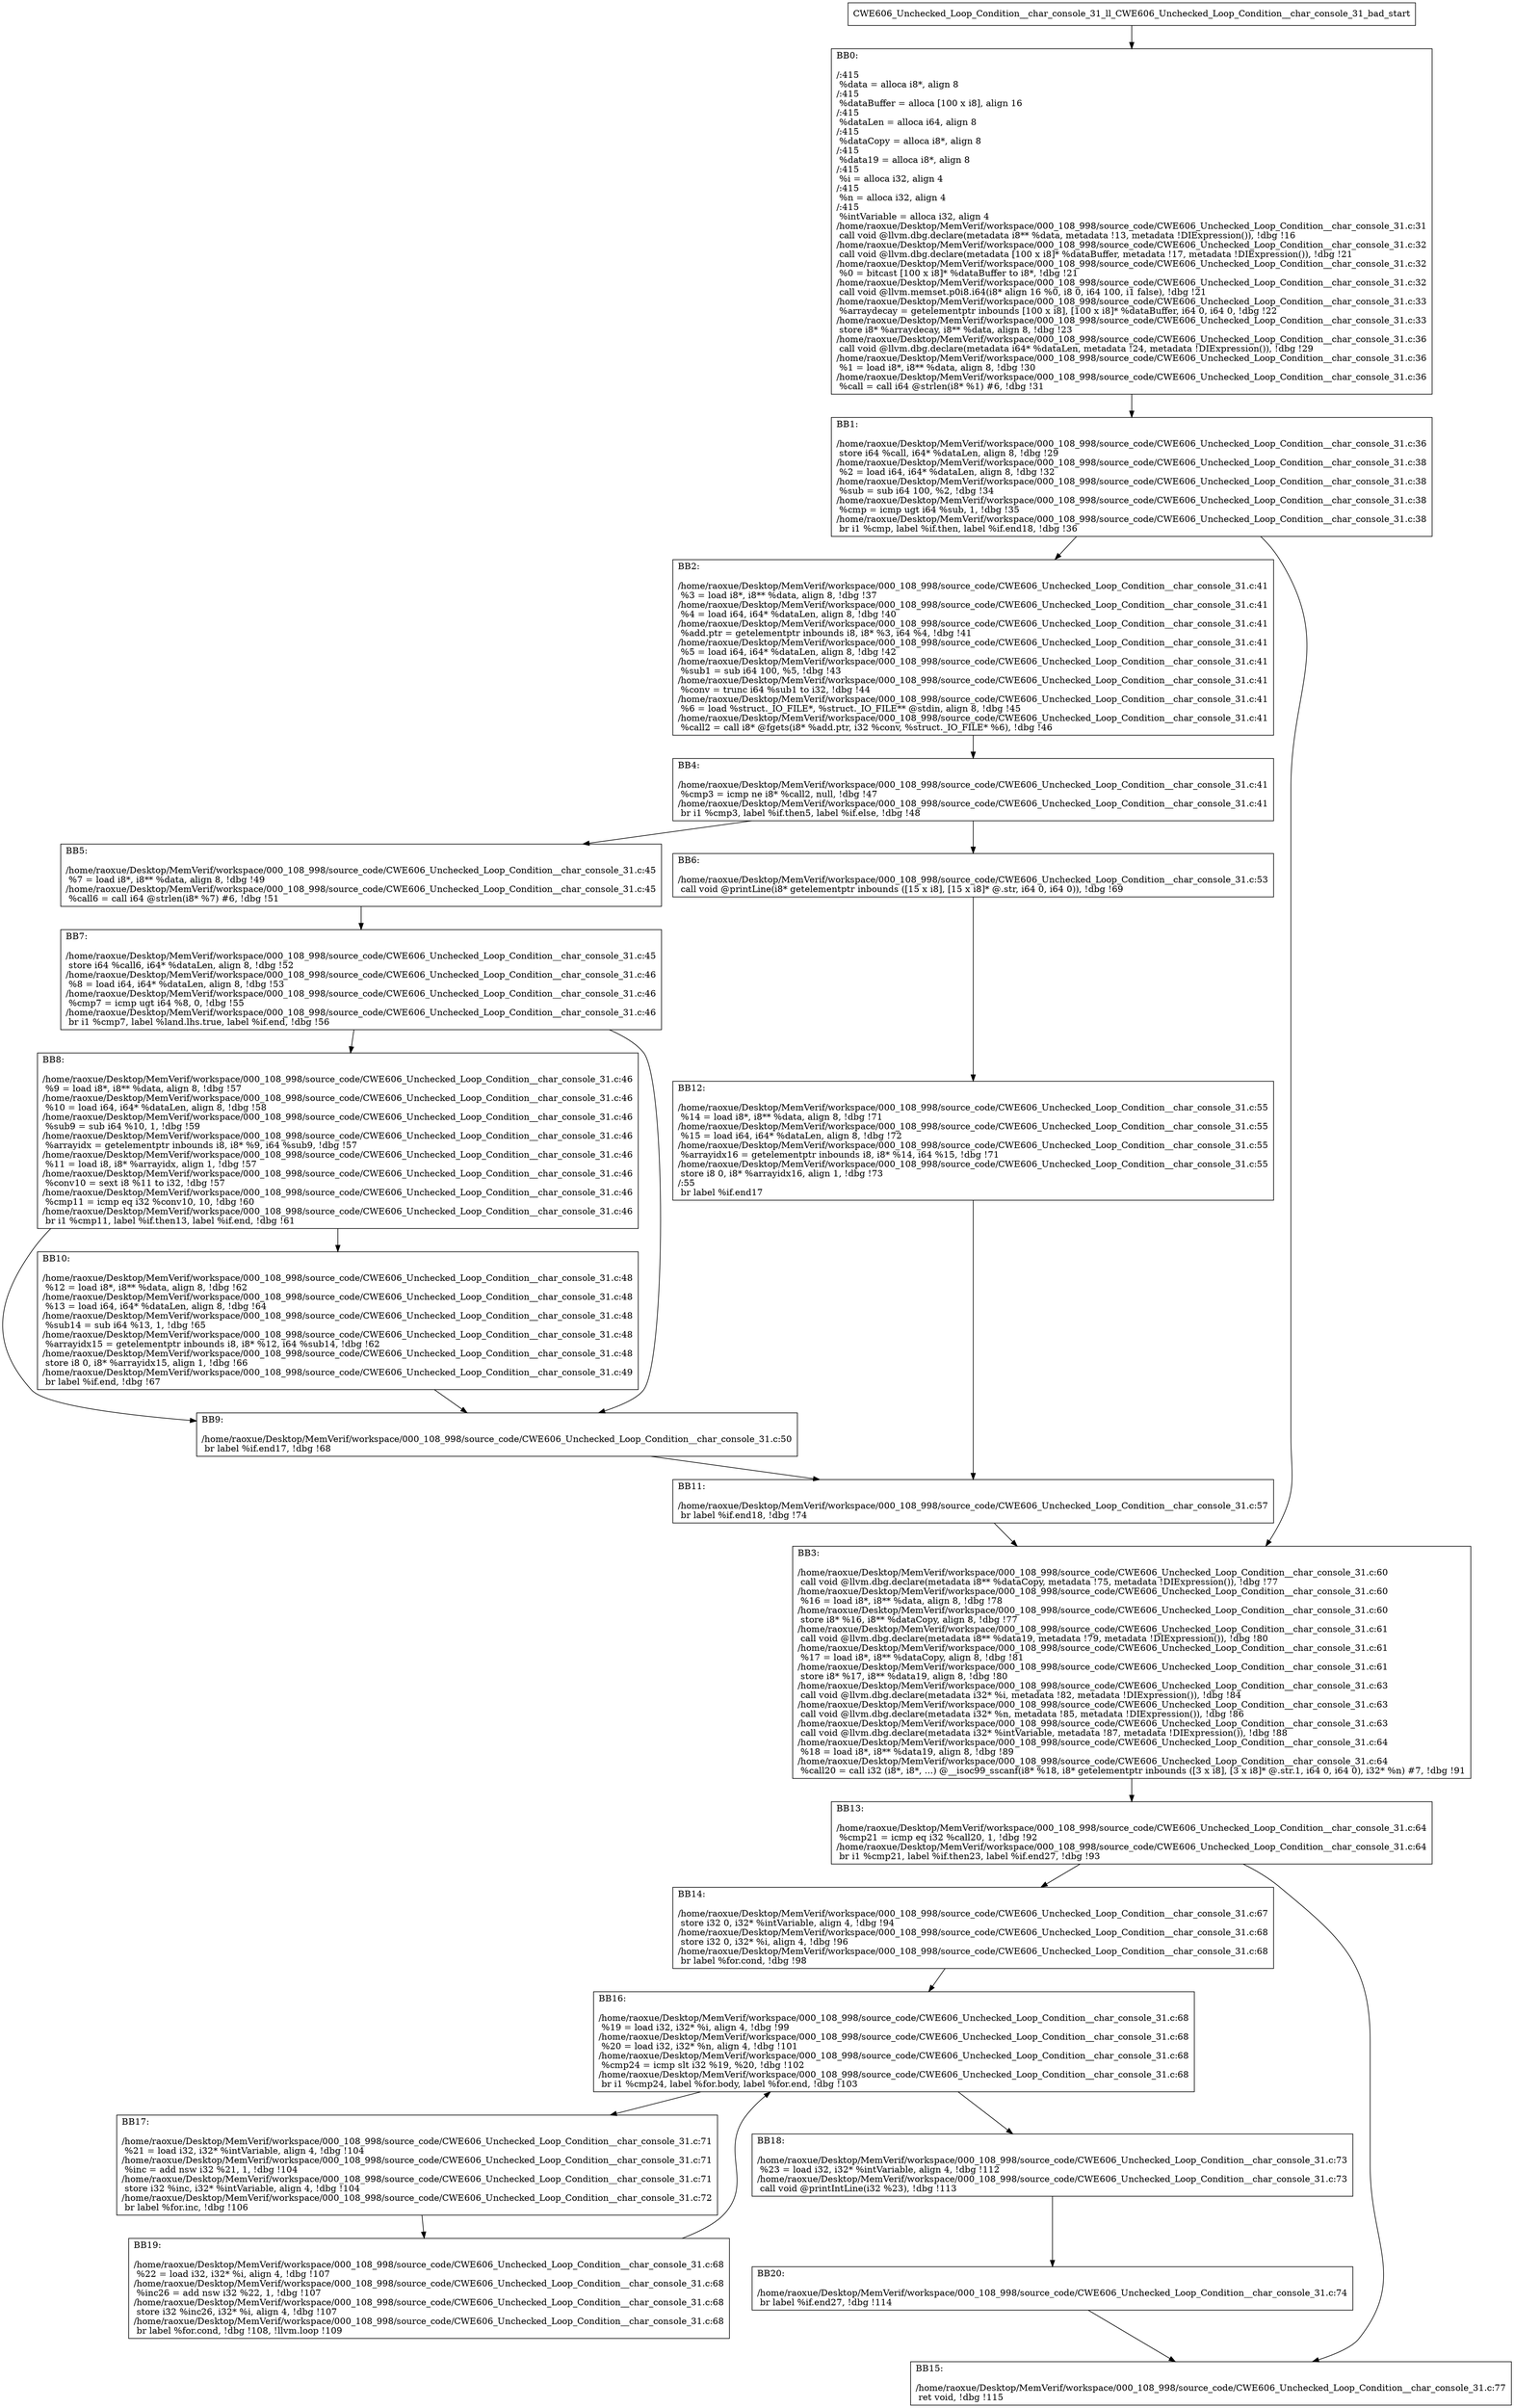 digraph "CFG for'CWE606_Unchecked_Loop_Condition__char_console_31_ll_CWE606_Unchecked_Loop_Condition__char_console_31_bad' function" {
	BBCWE606_Unchecked_Loop_Condition__char_console_31_ll_CWE606_Unchecked_Loop_Condition__char_console_31_bad_start[shape=record,label="{CWE606_Unchecked_Loop_Condition__char_console_31_ll_CWE606_Unchecked_Loop_Condition__char_console_31_bad_start}"];
	BBCWE606_Unchecked_Loop_Condition__char_console_31_ll_CWE606_Unchecked_Loop_Condition__char_console_31_bad_start-> CWE606_Unchecked_Loop_Condition__char_console_31_ll_CWE606_Unchecked_Loop_Condition__char_console_31_badBB0;
	CWE606_Unchecked_Loop_Condition__char_console_31_ll_CWE606_Unchecked_Loop_Condition__char_console_31_badBB0 [shape=record, label="{BB0:\l\l/:415\l
  %data = alloca i8*, align 8\l
/:415\l
  %dataBuffer = alloca [100 x i8], align 16\l
/:415\l
  %dataLen = alloca i64, align 8\l
/:415\l
  %dataCopy = alloca i8*, align 8\l
/:415\l
  %data19 = alloca i8*, align 8\l
/:415\l
  %i = alloca i32, align 4\l
/:415\l
  %n = alloca i32, align 4\l
/:415\l
  %intVariable = alloca i32, align 4\l
/home/raoxue/Desktop/MemVerif/workspace/000_108_998/source_code/CWE606_Unchecked_Loop_Condition__char_console_31.c:31\l
  call void @llvm.dbg.declare(metadata i8** %data, metadata !13, metadata !DIExpression()), !dbg !16\l
/home/raoxue/Desktop/MemVerif/workspace/000_108_998/source_code/CWE606_Unchecked_Loop_Condition__char_console_31.c:32\l
  call void @llvm.dbg.declare(metadata [100 x i8]* %dataBuffer, metadata !17, metadata !DIExpression()), !dbg !21\l
/home/raoxue/Desktop/MemVerif/workspace/000_108_998/source_code/CWE606_Unchecked_Loop_Condition__char_console_31.c:32\l
  %0 = bitcast [100 x i8]* %dataBuffer to i8*, !dbg !21\l
/home/raoxue/Desktop/MemVerif/workspace/000_108_998/source_code/CWE606_Unchecked_Loop_Condition__char_console_31.c:32\l
  call void @llvm.memset.p0i8.i64(i8* align 16 %0, i8 0, i64 100, i1 false), !dbg !21\l
/home/raoxue/Desktop/MemVerif/workspace/000_108_998/source_code/CWE606_Unchecked_Loop_Condition__char_console_31.c:33\l
  %arraydecay = getelementptr inbounds [100 x i8], [100 x i8]* %dataBuffer, i64 0, i64 0, !dbg !22\l
/home/raoxue/Desktop/MemVerif/workspace/000_108_998/source_code/CWE606_Unchecked_Loop_Condition__char_console_31.c:33\l
  store i8* %arraydecay, i8** %data, align 8, !dbg !23\l
/home/raoxue/Desktop/MemVerif/workspace/000_108_998/source_code/CWE606_Unchecked_Loop_Condition__char_console_31.c:36\l
  call void @llvm.dbg.declare(metadata i64* %dataLen, metadata !24, metadata !DIExpression()), !dbg !29\l
/home/raoxue/Desktop/MemVerif/workspace/000_108_998/source_code/CWE606_Unchecked_Loop_Condition__char_console_31.c:36\l
  %1 = load i8*, i8** %data, align 8, !dbg !30\l
/home/raoxue/Desktop/MemVerif/workspace/000_108_998/source_code/CWE606_Unchecked_Loop_Condition__char_console_31.c:36\l
  %call = call i64 @strlen(i8* %1) #6, !dbg !31\l
}"];
	CWE606_Unchecked_Loop_Condition__char_console_31_ll_CWE606_Unchecked_Loop_Condition__char_console_31_badBB0-> CWE606_Unchecked_Loop_Condition__char_console_31_ll_CWE606_Unchecked_Loop_Condition__char_console_31_badBB1;
	CWE606_Unchecked_Loop_Condition__char_console_31_ll_CWE606_Unchecked_Loop_Condition__char_console_31_badBB1 [shape=record, label="{BB1:\l\l/home/raoxue/Desktop/MemVerif/workspace/000_108_998/source_code/CWE606_Unchecked_Loop_Condition__char_console_31.c:36\l
  store i64 %call, i64* %dataLen, align 8, !dbg !29\l
/home/raoxue/Desktop/MemVerif/workspace/000_108_998/source_code/CWE606_Unchecked_Loop_Condition__char_console_31.c:38\l
  %2 = load i64, i64* %dataLen, align 8, !dbg !32\l
/home/raoxue/Desktop/MemVerif/workspace/000_108_998/source_code/CWE606_Unchecked_Loop_Condition__char_console_31.c:38\l
  %sub = sub i64 100, %2, !dbg !34\l
/home/raoxue/Desktop/MemVerif/workspace/000_108_998/source_code/CWE606_Unchecked_Loop_Condition__char_console_31.c:38\l
  %cmp = icmp ugt i64 %sub, 1, !dbg !35\l
/home/raoxue/Desktop/MemVerif/workspace/000_108_998/source_code/CWE606_Unchecked_Loop_Condition__char_console_31.c:38\l
  br i1 %cmp, label %if.then, label %if.end18, !dbg !36\l
}"];
	CWE606_Unchecked_Loop_Condition__char_console_31_ll_CWE606_Unchecked_Loop_Condition__char_console_31_badBB1-> CWE606_Unchecked_Loop_Condition__char_console_31_ll_CWE606_Unchecked_Loop_Condition__char_console_31_badBB2;
	CWE606_Unchecked_Loop_Condition__char_console_31_ll_CWE606_Unchecked_Loop_Condition__char_console_31_badBB1-> CWE606_Unchecked_Loop_Condition__char_console_31_ll_CWE606_Unchecked_Loop_Condition__char_console_31_badBB3;
	CWE606_Unchecked_Loop_Condition__char_console_31_ll_CWE606_Unchecked_Loop_Condition__char_console_31_badBB2 [shape=record, label="{BB2:\l\l/home/raoxue/Desktop/MemVerif/workspace/000_108_998/source_code/CWE606_Unchecked_Loop_Condition__char_console_31.c:41\l
  %3 = load i8*, i8** %data, align 8, !dbg !37\l
/home/raoxue/Desktop/MemVerif/workspace/000_108_998/source_code/CWE606_Unchecked_Loop_Condition__char_console_31.c:41\l
  %4 = load i64, i64* %dataLen, align 8, !dbg !40\l
/home/raoxue/Desktop/MemVerif/workspace/000_108_998/source_code/CWE606_Unchecked_Loop_Condition__char_console_31.c:41\l
  %add.ptr = getelementptr inbounds i8, i8* %3, i64 %4, !dbg !41\l
/home/raoxue/Desktop/MemVerif/workspace/000_108_998/source_code/CWE606_Unchecked_Loop_Condition__char_console_31.c:41\l
  %5 = load i64, i64* %dataLen, align 8, !dbg !42\l
/home/raoxue/Desktop/MemVerif/workspace/000_108_998/source_code/CWE606_Unchecked_Loop_Condition__char_console_31.c:41\l
  %sub1 = sub i64 100, %5, !dbg !43\l
/home/raoxue/Desktop/MemVerif/workspace/000_108_998/source_code/CWE606_Unchecked_Loop_Condition__char_console_31.c:41\l
  %conv = trunc i64 %sub1 to i32, !dbg !44\l
/home/raoxue/Desktop/MemVerif/workspace/000_108_998/source_code/CWE606_Unchecked_Loop_Condition__char_console_31.c:41\l
  %6 = load %struct._IO_FILE*, %struct._IO_FILE** @stdin, align 8, !dbg !45\l
/home/raoxue/Desktop/MemVerif/workspace/000_108_998/source_code/CWE606_Unchecked_Loop_Condition__char_console_31.c:41\l
  %call2 = call i8* @fgets(i8* %add.ptr, i32 %conv, %struct._IO_FILE* %6), !dbg !46\l
}"];
	CWE606_Unchecked_Loop_Condition__char_console_31_ll_CWE606_Unchecked_Loop_Condition__char_console_31_badBB2-> CWE606_Unchecked_Loop_Condition__char_console_31_ll_CWE606_Unchecked_Loop_Condition__char_console_31_badBB4;
	CWE606_Unchecked_Loop_Condition__char_console_31_ll_CWE606_Unchecked_Loop_Condition__char_console_31_badBB4 [shape=record, label="{BB4:\l\l/home/raoxue/Desktop/MemVerif/workspace/000_108_998/source_code/CWE606_Unchecked_Loop_Condition__char_console_31.c:41\l
  %cmp3 = icmp ne i8* %call2, null, !dbg !47\l
/home/raoxue/Desktop/MemVerif/workspace/000_108_998/source_code/CWE606_Unchecked_Loop_Condition__char_console_31.c:41\l
  br i1 %cmp3, label %if.then5, label %if.else, !dbg !48\l
}"];
	CWE606_Unchecked_Loop_Condition__char_console_31_ll_CWE606_Unchecked_Loop_Condition__char_console_31_badBB4-> CWE606_Unchecked_Loop_Condition__char_console_31_ll_CWE606_Unchecked_Loop_Condition__char_console_31_badBB5;
	CWE606_Unchecked_Loop_Condition__char_console_31_ll_CWE606_Unchecked_Loop_Condition__char_console_31_badBB4-> CWE606_Unchecked_Loop_Condition__char_console_31_ll_CWE606_Unchecked_Loop_Condition__char_console_31_badBB6;
	CWE606_Unchecked_Loop_Condition__char_console_31_ll_CWE606_Unchecked_Loop_Condition__char_console_31_badBB5 [shape=record, label="{BB5:\l\l/home/raoxue/Desktop/MemVerif/workspace/000_108_998/source_code/CWE606_Unchecked_Loop_Condition__char_console_31.c:45\l
  %7 = load i8*, i8** %data, align 8, !dbg !49\l
/home/raoxue/Desktop/MemVerif/workspace/000_108_998/source_code/CWE606_Unchecked_Loop_Condition__char_console_31.c:45\l
  %call6 = call i64 @strlen(i8* %7) #6, !dbg !51\l
}"];
	CWE606_Unchecked_Loop_Condition__char_console_31_ll_CWE606_Unchecked_Loop_Condition__char_console_31_badBB5-> CWE606_Unchecked_Loop_Condition__char_console_31_ll_CWE606_Unchecked_Loop_Condition__char_console_31_badBB7;
	CWE606_Unchecked_Loop_Condition__char_console_31_ll_CWE606_Unchecked_Loop_Condition__char_console_31_badBB7 [shape=record, label="{BB7:\l\l/home/raoxue/Desktop/MemVerif/workspace/000_108_998/source_code/CWE606_Unchecked_Loop_Condition__char_console_31.c:45\l
  store i64 %call6, i64* %dataLen, align 8, !dbg !52\l
/home/raoxue/Desktop/MemVerif/workspace/000_108_998/source_code/CWE606_Unchecked_Loop_Condition__char_console_31.c:46\l
  %8 = load i64, i64* %dataLen, align 8, !dbg !53\l
/home/raoxue/Desktop/MemVerif/workspace/000_108_998/source_code/CWE606_Unchecked_Loop_Condition__char_console_31.c:46\l
  %cmp7 = icmp ugt i64 %8, 0, !dbg !55\l
/home/raoxue/Desktop/MemVerif/workspace/000_108_998/source_code/CWE606_Unchecked_Loop_Condition__char_console_31.c:46\l
  br i1 %cmp7, label %land.lhs.true, label %if.end, !dbg !56\l
}"];
	CWE606_Unchecked_Loop_Condition__char_console_31_ll_CWE606_Unchecked_Loop_Condition__char_console_31_badBB7-> CWE606_Unchecked_Loop_Condition__char_console_31_ll_CWE606_Unchecked_Loop_Condition__char_console_31_badBB8;
	CWE606_Unchecked_Loop_Condition__char_console_31_ll_CWE606_Unchecked_Loop_Condition__char_console_31_badBB7-> CWE606_Unchecked_Loop_Condition__char_console_31_ll_CWE606_Unchecked_Loop_Condition__char_console_31_badBB9;
	CWE606_Unchecked_Loop_Condition__char_console_31_ll_CWE606_Unchecked_Loop_Condition__char_console_31_badBB8 [shape=record, label="{BB8:\l\l/home/raoxue/Desktop/MemVerif/workspace/000_108_998/source_code/CWE606_Unchecked_Loop_Condition__char_console_31.c:46\l
  %9 = load i8*, i8** %data, align 8, !dbg !57\l
/home/raoxue/Desktop/MemVerif/workspace/000_108_998/source_code/CWE606_Unchecked_Loop_Condition__char_console_31.c:46\l
  %10 = load i64, i64* %dataLen, align 8, !dbg !58\l
/home/raoxue/Desktop/MemVerif/workspace/000_108_998/source_code/CWE606_Unchecked_Loop_Condition__char_console_31.c:46\l
  %sub9 = sub i64 %10, 1, !dbg !59\l
/home/raoxue/Desktop/MemVerif/workspace/000_108_998/source_code/CWE606_Unchecked_Loop_Condition__char_console_31.c:46\l
  %arrayidx = getelementptr inbounds i8, i8* %9, i64 %sub9, !dbg !57\l
/home/raoxue/Desktop/MemVerif/workspace/000_108_998/source_code/CWE606_Unchecked_Loop_Condition__char_console_31.c:46\l
  %11 = load i8, i8* %arrayidx, align 1, !dbg !57\l
/home/raoxue/Desktop/MemVerif/workspace/000_108_998/source_code/CWE606_Unchecked_Loop_Condition__char_console_31.c:46\l
  %conv10 = sext i8 %11 to i32, !dbg !57\l
/home/raoxue/Desktop/MemVerif/workspace/000_108_998/source_code/CWE606_Unchecked_Loop_Condition__char_console_31.c:46\l
  %cmp11 = icmp eq i32 %conv10, 10, !dbg !60\l
/home/raoxue/Desktop/MemVerif/workspace/000_108_998/source_code/CWE606_Unchecked_Loop_Condition__char_console_31.c:46\l
  br i1 %cmp11, label %if.then13, label %if.end, !dbg !61\l
}"];
	CWE606_Unchecked_Loop_Condition__char_console_31_ll_CWE606_Unchecked_Loop_Condition__char_console_31_badBB8-> CWE606_Unchecked_Loop_Condition__char_console_31_ll_CWE606_Unchecked_Loop_Condition__char_console_31_badBB10;
	CWE606_Unchecked_Loop_Condition__char_console_31_ll_CWE606_Unchecked_Loop_Condition__char_console_31_badBB8-> CWE606_Unchecked_Loop_Condition__char_console_31_ll_CWE606_Unchecked_Loop_Condition__char_console_31_badBB9;
	CWE606_Unchecked_Loop_Condition__char_console_31_ll_CWE606_Unchecked_Loop_Condition__char_console_31_badBB10 [shape=record, label="{BB10:\l\l/home/raoxue/Desktop/MemVerif/workspace/000_108_998/source_code/CWE606_Unchecked_Loop_Condition__char_console_31.c:48\l
  %12 = load i8*, i8** %data, align 8, !dbg !62\l
/home/raoxue/Desktop/MemVerif/workspace/000_108_998/source_code/CWE606_Unchecked_Loop_Condition__char_console_31.c:48\l
  %13 = load i64, i64* %dataLen, align 8, !dbg !64\l
/home/raoxue/Desktop/MemVerif/workspace/000_108_998/source_code/CWE606_Unchecked_Loop_Condition__char_console_31.c:48\l
  %sub14 = sub i64 %13, 1, !dbg !65\l
/home/raoxue/Desktop/MemVerif/workspace/000_108_998/source_code/CWE606_Unchecked_Loop_Condition__char_console_31.c:48\l
  %arrayidx15 = getelementptr inbounds i8, i8* %12, i64 %sub14, !dbg !62\l
/home/raoxue/Desktop/MemVerif/workspace/000_108_998/source_code/CWE606_Unchecked_Loop_Condition__char_console_31.c:48\l
  store i8 0, i8* %arrayidx15, align 1, !dbg !66\l
/home/raoxue/Desktop/MemVerif/workspace/000_108_998/source_code/CWE606_Unchecked_Loop_Condition__char_console_31.c:49\l
  br label %if.end, !dbg !67\l
}"];
	CWE606_Unchecked_Loop_Condition__char_console_31_ll_CWE606_Unchecked_Loop_Condition__char_console_31_badBB10-> CWE606_Unchecked_Loop_Condition__char_console_31_ll_CWE606_Unchecked_Loop_Condition__char_console_31_badBB9;
	CWE606_Unchecked_Loop_Condition__char_console_31_ll_CWE606_Unchecked_Loop_Condition__char_console_31_badBB9 [shape=record, label="{BB9:\l\l/home/raoxue/Desktop/MemVerif/workspace/000_108_998/source_code/CWE606_Unchecked_Loop_Condition__char_console_31.c:50\l
  br label %if.end17, !dbg !68\l
}"];
	CWE606_Unchecked_Loop_Condition__char_console_31_ll_CWE606_Unchecked_Loop_Condition__char_console_31_badBB9-> CWE606_Unchecked_Loop_Condition__char_console_31_ll_CWE606_Unchecked_Loop_Condition__char_console_31_badBB11;
	CWE606_Unchecked_Loop_Condition__char_console_31_ll_CWE606_Unchecked_Loop_Condition__char_console_31_badBB6 [shape=record, label="{BB6:\l\l/home/raoxue/Desktop/MemVerif/workspace/000_108_998/source_code/CWE606_Unchecked_Loop_Condition__char_console_31.c:53\l
  call void @printLine(i8* getelementptr inbounds ([15 x i8], [15 x i8]* @.str, i64 0, i64 0)), !dbg !69\l
}"];
	CWE606_Unchecked_Loop_Condition__char_console_31_ll_CWE606_Unchecked_Loop_Condition__char_console_31_badBB6-> CWE606_Unchecked_Loop_Condition__char_console_31_ll_CWE606_Unchecked_Loop_Condition__char_console_31_badBB12;
	CWE606_Unchecked_Loop_Condition__char_console_31_ll_CWE606_Unchecked_Loop_Condition__char_console_31_badBB12 [shape=record, label="{BB12:\l\l/home/raoxue/Desktop/MemVerif/workspace/000_108_998/source_code/CWE606_Unchecked_Loop_Condition__char_console_31.c:55\l
  %14 = load i8*, i8** %data, align 8, !dbg !71\l
/home/raoxue/Desktop/MemVerif/workspace/000_108_998/source_code/CWE606_Unchecked_Loop_Condition__char_console_31.c:55\l
  %15 = load i64, i64* %dataLen, align 8, !dbg !72\l
/home/raoxue/Desktop/MemVerif/workspace/000_108_998/source_code/CWE606_Unchecked_Loop_Condition__char_console_31.c:55\l
  %arrayidx16 = getelementptr inbounds i8, i8* %14, i64 %15, !dbg !71\l
/home/raoxue/Desktop/MemVerif/workspace/000_108_998/source_code/CWE606_Unchecked_Loop_Condition__char_console_31.c:55\l
  store i8 0, i8* %arrayidx16, align 1, !dbg !73\l
/:55\l
  br label %if.end17\l
}"];
	CWE606_Unchecked_Loop_Condition__char_console_31_ll_CWE606_Unchecked_Loop_Condition__char_console_31_badBB12-> CWE606_Unchecked_Loop_Condition__char_console_31_ll_CWE606_Unchecked_Loop_Condition__char_console_31_badBB11;
	CWE606_Unchecked_Loop_Condition__char_console_31_ll_CWE606_Unchecked_Loop_Condition__char_console_31_badBB11 [shape=record, label="{BB11:\l\l/home/raoxue/Desktop/MemVerif/workspace/000_108_998/source_code/CWE606_Unchecked_Loop_Condition__char_console_31.c:57\l
  br label %if.end18, !dbg !74\l
}"];
	CWE606_Unchecked_Loop_Condition__char_console_31_ll_CWE606_Unchecked_Loop_Condition__char_console_31_badBB11-> CWE606_Unchecked_Loop_Condition__char_console_31_ll_CWE606_Unchecked_Loop_Condition__char_console_31_badBB3;
	CWE606_Unchecked_Loop_Condition__char_console_31_ll_CWE606_Unchecked_Loop_Condition__char_console_31_badBB3 [shape=record, label="{BB3:\l\l/home/raoxue/Desktop/MemVerif/workspace/000_108_998/source_code/CWE606_Unchecked_Loop_Condition__char_console_31.c:60\l
  call void @llvm.dbg.declare(metadata i8** %dataCopy, metadata !75, metadata !DIExpression()), !dbg !77\l
/home/raoxue/Desktop/MemVerif/workspace/000_108_998/source_code/CWE606_Unchecked_Loop_Condition__char_console_31.c:60\l
  %16 = load i8*, i8** %data, align 8, !dbg !78\l
/home/raoxue/Desktop/MemVerif/workspace/000_108_998/source_code/CWE606_Unchecked_Loop_Condition__char_console_31.c:60\l
  store i8* %16, i8** %dataCopy, align 8, !dbg !77\l
/home/raoxue/Desktop/MemVerif/workspace/000_108_998/source_code/CWE606_Unchecked_Loop_Condition__char_console_31.c:61\l
  call void @llvm.dbg.declare(metadata i8** %data19, metadata !79, metadata !DIExpression()), !dbg !80\l
/home/raoxue/Desktop/MemVerif/workspace/000_108_998/source_code/CWE606_Unchecked_Loop_Condition__char_console_31.c:61\l
  %17 = load i8*, i8** %dataCopy, align 8, !dbg !81\l
/home/raoxue/Desktop/MemVerif/workspace/000_108_998/source_code/CWE606_Unchecked_Loop_Condition__char_console_31.c:61\l
  store i8* %17, i8** %data19, align 8, !dbg !80\l
/home/raoxue/Desktop/MemVerif/workspace/000_108_998/source_code/CWE606_Unchecked_Loop_Condition__char_console_31.c:63\l
  call void @llvm.dbg.declare(metadata i32* %i, metadata !82, metadata !DIExpression()), !dbg !84\l
/home/raoxue/Desktop/MemVerif/workspace/000_108_998/source_code/CWE606_Unchecked_Loop_Condition__char_console_31.c:63\l
  call void @llvm.dbg.declare(metadata i32* %n, metadata !85, metadata !DIExpression()), !dbg !86\l
/home/raoxue/Desktop/MemVerif/workspace/000_108_998/source_code/CWE606_Unchecked_Loop_Condition__char_console_31.c:63\l
  call void @llvm.dbg.declare(metadata i32* %intVariable, metadata !87, metadata !DIExpression()), !dbg !88\l
/home/raoxue/Desktop/MemVerif/workspace/000_108_998/source_code/CWE606_Unchecked_Loop_Condition__char_console_31.c:64\l
  %18 = load i8*, i8** %data19, align 8, !dbg !89\l
/home/raoxue/Desktop/MemVerif/workspace/000_108_998/source_code/CWE606_Unchecked_Loop_Condition__char_console_31.c:64\l
  %call20 = call i32 (i8*, i8*, ...) @__isoc99_sscanf(i8* %18, i8* getelementptr inbounds ([3 x i8], [3 x i8]* @.str.1, i64 0, i64 0), i32* %n) #7, !dbg !91\l
}"];
	CWE606_Unchecked_Loop_Condition__char_console_31_ll_CWE606_Unchecked_Loop_Condition__char_console_31_badBB3-> CWE606_Unchecked_Loop_Condition__char_console_31_ll_CWE606_Unchecked_Loop_Condition__char_console_31_badBB13;
	CWE606_Unchecked_Loop_Condition__char_console_31_ll_CWE606_Unchecked_Loop_Condition__char_console_31_badBB13 [shape=record, label="{BB13:\l\l/home/raoxue/Desktop/MemVerif/workspace/000_108_998/source_code/CWE606_Unchecked_Loop_Condition__char_console_31.c:64\l
  %cmp21 = icmp eq i32 %call20, 1, !dbg !92\l
/home/raoxue/Desktop/MemVerif/workspace/000_108_998/source_code/CWE606_Unchecked_Loop_Condition__char_console_31.c:64\l
  br i1 %cmp21, label %if.then23, label %if.end27, !dbg !93\l
}"];
	CWE606_Unchecked_Loop_Condition__char_console_31_ll_CWE606_Unchecked_Loop_Condition__char_console_31_badBB13-> CWE606_Unchecked_Loop_Condition__char_console_31_ll_CWE606_Unchecked_Loop_Condition__char_console_31_badBB14;
	CWE606_Unchecked_Loop_Condition__char_console_31_ll_CWE606_Unchecked_Loop_Condition__char_console_31_badBB13-> CWE606_Unchecked_Loop_Condition__char_console_31_ll_CWE606_Unchecked_Loop_Condition__char_console_31_badBB15;
	CWE606_Unchecked_Loop_Condition__char_console_31_ll_CWE606_Unchecked_Loop_Condition__char_console_31_badBB14 [shape=record, label="{BB14:\l\l/home/raoxue/Desktop/MemVerif/workspace/000_108_998/source_code/CWE606_Unchecked_Loop_Condition__char_console_31.c:67\l
  store i32 0, i32* %intVariable, align 4, !dbg !94\l
/home/raoxue/Desktop/MemVerif/workspace/000_108_998/source_code/CWE606_Unchecked_Loop_Condition__char_console_31.c:68\l
  store i32 0, i32* %i, align 4, !dbg !96\l
/home/raoxue/Desktop/MemVerif/workspace/000_108_998/source_code/CWE606_Unchecked_Loop_Condition__char_console_31.c:68\l
  br label %for.cond, !dbg !98\l
}"];
	CWE606_Unchecked_Loop_Condition__char_console_31_ll_CWE606_Unchecked_Loop_Condition__char_console_31_badBB14-> CWE606_Unchecked_Loop_Condition__char_console_31_ll_CWE606_Unchecked_Loop_Condition__char_console_31_badBB16;
	CWE606_Unchecked_Loop_Condition__char_console_31_ll_CWE606_Unchecked_Loop_Condition__char_console_31_badBB16 [shape=record, label="{BB16:\l\l/home/raoxue/Desktop/MemVerif/workspace/000_108_998/source_code/CWE606_Unchecked_Loop_Condition__char_console_31.c:68\l
  %19 = load i32, i32* %i, align 4, !dbg !99\l
/home/raoxue/Desktop/MemVerif/workspace/000_108_998/source_code/CWE606_Unchecked_Loop_Condition__char_console_31.c:68\l
  %20 = load i32, i32* %n, align 4, !dbg !101\l
/home/raoxue/Desktop/MemVerif/workspace/000_108_998/source_code/CWE606_Unchecked_Loop_Condition__char_console_31.c:68\l
  %cmp24 = icmp slt i32 %19, %20, !dbg !102\l
/home/raoxue/Desktop/MemVerif/workspace/000_108_998/source_code/CWE606_Unchecked_Loop_Condition__char_console_31.c:68\l
  br i1 %cmp24, label %for.body, label %for.end, !dbg !103\l
}"];
	CWE606_Unchecked_Loop_Condition__char_console_31_ll_CWE606_Unchecked_Loop_Condition__char_console_31_badBB16-> CWE606_Unchecked_Loop_Condition__char_console_31_ll_CWE606_Unchecked_Loop_Condition__char_console_31_badBB17;
	CWE606_Unchecked_Loop_Condition__char_console_31_ll_CWE606_Unchecked_Loop_Condition__char_console_31_badBB16-> CWE606_Unchecked_Loop_Condition__char_console_31_ll_CWE606_Unchecked_Loop_Condition__char_console_31_badBB18;
	CWE606_Unchecked_Loop_Condition__char_console_31_ll_CWE606_Unchecked_Loop_Condition__char_console_31_badBB17 [shape=record, label="{BB17:\l\l/home/raoxue/Desktop/MemVerif/workspace/000_108_998/source_code/CWE606_Unchecked_Loop_Condition__char_console_31.c:71\l
  %21 = load i32, i32* %intVariable, align 4, !dbg !104\l
/home/raoxue/Desktop/MemVerif/workspace/000_108_998/source_code/CWE606_Unchecked_Loop_Condition__char_console_31.c:71\l
  %inc = add nsw i32 %21, 1, !dbg !104\l
/home/raoxue/Desktop/MemVerif/workspace/000_108_998/source_code/CWE606_Unchecked_Loop_Condition__char_console_31.c:71\l
  store i32 %inc, i32* %intVariable, align 4, !dbg !104\l
/home/raoxue/Desktop/MemVerif/workspace/000_108_998/source_code/CWE606_Unchecked_Loop_Condition__char_console_31.c:72\l
  br label %for.inc, !dbg !106\l
}"];
	CWE606_Unchecked_Loop_Condition__char_console_31_ll_CWE606_Unchecked_Loop_Condition__char_console_31_badBB17-> CWE606_Unchecked_Loop_Condition__char_console_31_ll_CWE606_Unchecked_Loop_Condition__char_console_31_badBB19;
	CWE606_Unchecked_Loop_Condition__char_console_31_ll_CWE606_Unchecked_Loop_Condition__char_console_31_badBB19 [shape=record, label="{BB19:\l\l/home/raoxue/Desktop/MemVerif/workspace/000_108_998/source_code/CWE606_Unchecked_Loop_Condition__char_console_31.c:68\l
  %22 = load i32, i32* %i, align 4, !dbg !107\l
/home/raoxue/Desktop/MemVerif/workspace/000_108_998/source_code/CWE606_Unchecked_Loop_Condition__char_console_31.c:68\l
  %inc26 = add nsw i32 %22, 1, !dbg !107\l
/home/raoxue/Desktop/MemVerif/workspace/000_108_998/source_code/CWE606_Unchecked_Loop_Condition__char_console_31.c:68\l
  store i32 %inc26, i32* %i, align 4, !dbg !107\l
/home/raoxue/Desktop/MemVerif/workspace/000_108_998/source_code/CWE606_Unchecked_Loop_Condition__char_console_31.c:68\l
  br label %for.cond, !dbg !108, !llvm.loop !109\l
}"];
	CWE606_Unchecked_Loop_Condition__char_console_31_ll_CWE606_Unchecked_Loop_Condition__char_console_31_badBB19-> CWE606_Unchecked_Loop_Condition__char_console_31_ll_CWE606_Unchecked_Loop_Condition__char_console_31_badBB16;
	CWE606_Unchecked_Loop_Condition__char_console_31_ll_CWE606_Unchecked_Loop_Condition__char_console_31_badBB18 [shape=record, label="{BB18:\l\l/home/raoxue/Desktop/MemVerif/workspace/000_108_998/source_code/CWE606_Unchecked_Loop_Condition__char_console_31.c:73\l
  %23 = load i32, i32* %intVariable, align 4, !dbg !112\l
/home/raoxue/Desktop/MemVerif/workspace/000_108_998/source_code/CWE606_Unchecked_Loop_Condition__char_console_31.c:73\l
  call void @printIntLine(i32 %23), !dbg !113\l
}"];
	CWE606_Unchecked_Loop_Condition__char_console_31_ll_CWE606_Unchecked_Loop_Condition__char_console_31_badBB18-> CWE606_Unchecked_Loop_Condition__char_console_31_ll_CWE606_Unchecked_Loop_Condition__char_console_31_badBB20;
	CWE606_Unchecked_Loop_Condition__char_console_31_ll_CWE606_Unchecked_Loop_Condition__char_console_31_badBB20 [shape=record, label="{BB20:\l\l/home/raoxue/Desktop/MemVerif/workspace/000_108_998/source_code/CWE606_Unchecked_Loop_Condition__char_console_31.c:74\l
  br label %if.end27, !dbg !114\l
}"];
	CWE606_Unchecked_Loop_Condition__char_console_31_ll_CWE606_Unchecked_Loop_Condition__char_console_31_badBB20-> CWE606_Unchecked_Loop_Condition__char_console_31_ll_CWE606_Unchecked_Loop_Condition__char_console_31_badBB15;
	CWE606_Unchecked_Loop_Condition__char_console_31_ll_CWE606_Unchecked_Loop_Condition__char_console_31_badBB15 [shape=record, label="{BB15:\l\l/home/raoxue/Desktop/MemVerif/workspace/000_108_998/source_code/CWE606_Unchecked_Loop_Condition__char_console_31.c:77\l
  ret void, !dbg !115\l
}"];
}
